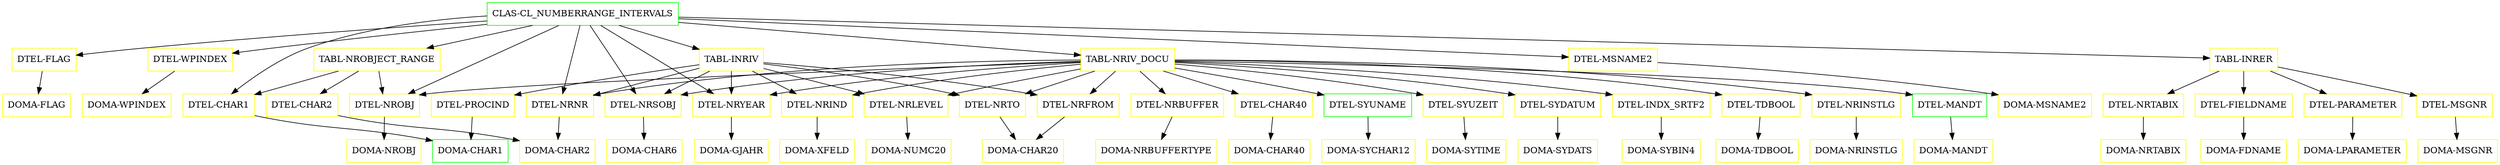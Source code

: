 digraph G {
  "CLAS-CL_NUMBERRANGE_INTERVALS" [shape=box,color=green];
  "DTEL-FLAG" [shape=box,color=yellow,URL="./DTEL_FLAG.html"];
  "DOMA-FLAG" [shape=box,color=yellow,URL="./DOMA_FLAG.html"];
  "DTEL-WPINDEX" [shape=box,color=yellow,URL="./DTEL_WPINDEX.html"];
  "DOMA-WPINDEX" [shape=box,color=yellow,URL="./DOMA_WPINDEX.html"];
  "DTEL-NRYEAR" [shape=box,color=yellow,URL="./DTEL_NRYEAR.html"];
  "DOMA-GJAHR" [shape=box,color=yellow,URL="./DOMA_GJAHR.html"];
  "DTEL-NRSOBJ" [shape=box,color=yellow,URL="./DTEL_NRSOBJ.html"];
  "DOMA-CHAR6" [shape=box,color=yellow,URL="./DOMA_CHAR6.html"];
  "TABL-NROBJECT_RANGE" [shape=box,color=yellow,URL="./TABL_NROBJECT_RANGE.html"];
  "DTEL-NROBJ" [shape=box,color=yellow,URL="./DTEL_NROBJ.html"];
  "DOMA-NROBJ" [shape=box,color=yellow,URL="./DOMA_NROBJ.html"];
  "DTEL-CHAR2" [shape=box,color=yellow,URL="./DTEL_CHAR2.html"];
  "DOMA-CHAR2" [shape=box,color=yellow,URL="./DOMA_CHAR2.html"];
  "DTEL-CHAR1" [shape=box,color=yellow,URL="./DTEL_CHAR1.html"];
  "DOMA-CHAR1" [shape=box,color=green,URL="./DOMA_CHAR1.html"];
  "DTEL-NRNR" [shape=box,color=yellow,URL="./DTEL_NRNR.html"];
  "DTEL-MSNAME2" [shape=box,color=yellow,URL="./DTEL_MSNAME2.html"];
  "DOMA-MSNAME2" [shape=box,color=yellow,URL="./DOMA_MSNAME2.html"];
  "TABL-NRIV_DOCU" [shape=box,color=yellow,URL="./TABL_NRIV_DOCU.html"];
  "DTEL-NRBUFFER" [shape=box,color=yellow,URL="./DTEL_NRBUFFER.html"];
  "DOMA-NRBUFFERTYPE" [shape=box,color=yellow,URL="./DOMA_NRBUFFERTYPE.html"];
  "DTEL-CHAR40" [shape=box,color=yellow,URL="./DTEL_CHAR40.html"];
  "DOMA-CHAR40" [shape=box,color=yellow,URL="./DOMA_CHAR40.html"];
  "DTEL-SYUNAME" [shape=box,color=green,URL="./DTEL_SYUNAME.html"];
  "DOMA-SYCHAR12" [shape=box,color=yellow,URL="./DOMA_SYCHAR12.html"];
  "DTEL-NRIND" [shape=box,color=yellow,URL="./DTEL_NRIND.html"];
  "DOMA-XFELD" [shape=box,color=yellow,URL="./DOMA_XFELD.html"];
  "DTEL-NRLEVEL" [shape=box,color=yellow,URL="./DTEL_NRLEVEL.html"];
  "DOMA-NUMC20" [shape=box,color=yellow,URL="./DOMA_NUMC20.html"];
  "DTEL-NRTO" [shape=box,color=yellow,URL="./DTEL_NRTO.html"];
  "DOMA-CHAR20" [shape=box,color=yellow,URL="./DOMA_CHAR20.html"];
  "DTEL-NRFROM" [shape=box,color=yellow,URL="./DTEL_NRFROM.html"];
  "DTEL-SYUZEIT" [shape=box,color=yellow,URL="./DTEL_SYUZEIT.html"];
  "DOMA-SYTIME" [shape=box,color=yellow,URL="./DOMA_SYTIME.html"];
  "DTEL-SYDATUM" [shape=box,color=yellow,URL="./DTEL_SYDATUM.html"];
  "DOMA-SYDATS" [shape=box,color=yellow,URL="./DOMA_SYDATS.html"];
  "DTEL-INDX_SRTF2" [shape=box,color=yellow,URL="./DTEL_INDX_SRTF2.html"];
  "DOMA-SYBIN4" [shape=box,color=yellow,URL="./DOMA_SYBIN4.html"];
  "DTEL-TDBOOL" [shape=box,color=yellow,URL="./DTEL_TDBOOL.html"];
  "DOMA-TDBOOL" [shape=box,color=yellow,URL="./DOMA_TDBOOL.html"];
  "DTEL-NRINSTLG" [shape=box,color=yellow,URL="./DTEL_NRINSTLG.html"];
  "DOMA-NRINSTLG" [shape=box,color=yellow,URL="./DOMA_NRINSTLG.html"];
  "DTEL-MANDT" [shape=box,color=green,URL="./DTEL_MANDT.html"];
  "DOMA-MANDT" [shape=box,color=yellow,URL="./DOMA_MANDT.html"];
  "TABL-INRIV" [shape=box,color=yellow,URL="./TABL_INRIV.html"];
  "DTEL-PROCIND" [shape=box,color=yellow,URL="./DTEL_PROCIND.html"];
  "TABL-INRER" [shape=box,color=yellow,URL="./TABL_INRER.html"];
  "DTEL-NRTABIX" [shape=box,color=yellow,URL="./DTEL_NRTABIX.html"];
  "DOMA-NRTABIX" [shape=box,color=yellow,URL="./DOMA_NRTABIX.html"];
  "DTEL-FIELDNAME" [shape=box,color=yellow,URL="./DTEL_FIELDNAME.html"];
  "DOMA-FDNAME" [shape=box,color=yellow,URL="./DOMA_FDNAME.html"];
  "DTEL-PARAMETER" [shape=box,color=yellow,URL="./DTEL_PARAMETER.html"];
  "DOMA-LPARAMETER" [shape=box,color=yellow,URL="./DOMA_LPARAMETER.html"];
  "DTEL-MSGNR" [shape=box,color=yellow,URL="./DTEL_MSGNR.html"];
  "DOMA-MSGNR" [shape=box,color=yellow,URL="./DOMA_MSGNR.html"];
  "CLAS-CL_NUMBERRANGE_INTERVALS" -> "DTEL-CHAR1";
  "CLAS-CL_NUMBERRANGE_INTERVALS" -> "TABL-INRER";
  "CLAS-CL_NUMBERRANGE_INTERVALS" -> "TABL-INRIV";
  "CLAS-CL_NUMBERRANGE_INTERVALS" -> "TABL-NRIV_DOCU";
  "CLAS-CL_NUMBERRANGE_INTERVALS" -> "DTEL-MSNAME2";
  "CLAS-CL_NUMBERRANGE_INTERVALS" -> "DTEL-NRNR";
  "CLAS-CL_NUMBERRANGE_INTERVALS" -> "DTEL-NROBJ";
  "CLAS-CL_NUMBERRANGE_INTERVALS" -> "TABL-NROBJECT_RANGE";
  "CLAS-CL_NUMBERRANGE_INTERVALS" -> "DTEL-NRSOBJ";
  "CLAS-CL_NUMBERRANGE_INTERVALS" -> "DTEL-NRYEAR";
  "CLAS-CL_NUMBERRANGE_INTERVALS" -> "DTEL-WPINDEX";
  "CLAS-CL_NUMBERRANGE_INTERVALS" -> "DTEL-FLAG";
  "DTEL-FLAG" -> "DOMA-FLAG";
  "DTEL-WPINDEX" -> "DOMA-WPINDEX";
  "DTEL-NRYEAR" -> "DOMA-GJAHR";
  "DTEL-NRSOBJ" -> "DOMA-CHAR6";
  "TABL-NROBJECT_RANGE" -> "DTEL-CHAR1";
  "TABL-NROBJECT_RANGE" -> "DTEL-CHAR2";
  "TABL-NROBJECT_RANGE" -> "DTEL-NROBJ";
  "DTEL-NROBJ" -> "DOMA-NROBJ";
  "DTEL-CHAR2" -> "DOMA-CHAR2";
  "DTEL-CHAR1" -> "DOMA-CHAR1";
  "DTEL-NRNR" -> "DOMA-CHAR2";
  "DTEL-MSNAME2" -> "DOMA-MSNAME2";
  "TABL-NRIV_DOCU" -> "DTEL-MANDT";
  "TABL-NRIV_DOCU" -> "DTEL-NRINSTLG";
  "TABL-NRIV_DOCU" -> "DTEL-NROBJ";
  "TABL-NRIV_DOCU" -> "DTEL-NRSOBJ";
  "TABL-NRIV_DOCU" -> "DTEL-NRNR";
  "TABL-NRIV_DOCU" -> "DTEL-NRYEAR";
  "TABL-NRIV_DOCU" -> "DTEL-TDBOOL";
  "TABL-NRIV_DOCU" -> "DTEL-INDX_SRTF2";
  "TABL-NRIV_DOCU" -> "DTEL-SYDATUM";
  "TABL-NRIV_DOCU" -> "DTEL-SYUZEIT";
  "TABL-NRIV_DOCU" -> "DTEL-NRFROM";
  "TABL-NRIV_DOCU" -> "DTEL-NRTO";
  "TABL-NRIV_DOCU" -> "DTEL-NRLEVEL";
  "TABL-NRIV_DOCU" -> "DTEL-NRIND";
  "TABL-NRIV_DOCU" -> "DTEL-SYUNAME";
  "TABL-NRIV_DOCU" -> "DTEL-CHAR40";
  "TABL-NRIV_DOCU" -> "DTEL-NRBUFFER";
  "DTEL-NRBUFFER" -> "DOMA-NRBUFFERTYPE";
  "DTEL-CHAR40" -> "DOMA-CHAR40";
  "DTEL-SYUNAME" -> "DOMA-SYCHAR12";
  "DTEL-NRIND" -> "DOMA-XFELD";
  "DTEL-NRLEVEL" -> "DOMA-NUMC20";
  "DTEL-NRTO" -> "DOMA-CHAR20";
  "DTEL-NRFROM" -> "DOMA-CHAR20";
  "DTEL-SYUZEIT" -> "DOMA-SYTIME";
  "DTEL-SYDATUM" -> "DOMA-SYDATS";
  "DTEL-INDX_SRTF2" -> "DOMA-SYBIN4";
  "DTEL-TDBOOL" -> "DOMA-TDBOOL";
  "DTEL-NRINSTLG" -> "DOMA-NRINSTLG";
  "DTEL-MANDT" -> "DOMA-MANDT";
  "TABL-INRIV" -> "DTEL-NRSOBJ";
  "TABL-INRIV" -> "DTEL-NRNR";
  "TABL-INRIV" -> "DTEL-NRYEAR";
  "TABL-INRIV" -> "DTEL-NRFROM";
  "TABL-INRIV" -> "DTEL-NRTO";
  "TABL-INRIV" -> "DTEL-NRLEVEL";
  "TABL-INRIV" -> "DTEL-NRIND";
  "TABL-INRIV" -> "DTEL-PROCIND";
  "DTEL-PROCIND" -> "DOMA-CHAR1";
  "TABL-INRER" -> "DTEL-MSGNR";
  "TABL-INRER" -> "DTEL-PARAMETER";
  "TABL-INRER" -> "DTEL-FIELDNAME";
  "TABL-INRER" -> "DTEL-NRTABIX";
  "DTEL-NRTABIX" -> "DOMA-NRTABIX";
  "DTEL-FIELDNAME" -> "DOMA-FDNAME";
  "DTEL-PARAMETER" -> "DOMA-LPARAMETER";
  "DTEL-MSGNR" -> "DOMA-MSGNR";
}
